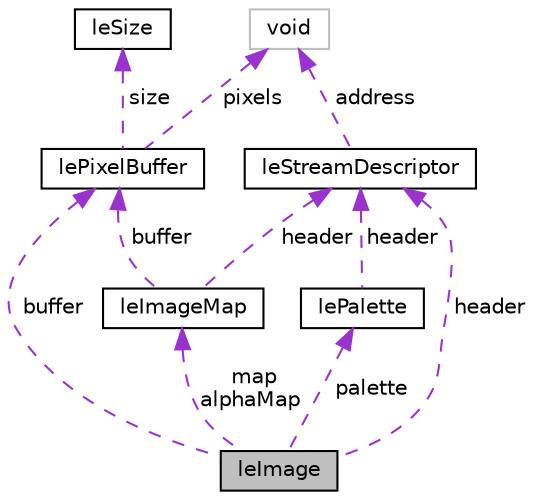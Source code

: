 digraph "leImage"
{
 // LATEX_PDF_SIZE
  edge [fontname="Helvetica",fontsize="10",labelfontname="Helvetica",labelfontsize="10"];
  node [fontname="Helvetica",fontsize="10",shape=record];
  Node1 [label="leImage",height=0.2,width=0.4,color="black", fillcolor="grey75", style="filled", fontcolor="black",tooltip=" "];
  Node2 -> Node1 [dir="back",color="darkorchid3",fontsize="10",style="dashed",label=" buffer" ,fontname="Helvetica"];
  Node2 [label="lePixelBuffer",height=0.2,width=0.4,color="black", fillcolor="white", style="filled",URL="$structle_pixel_buffer.html",tooltip=" "];
  Node3 -> Node2 [dir="back",color="darkorchid3",fontsize="10",style="dashed",label=" pixels" ,fontname="Helvetica"];
  Node3 [label="void",height=0.2,width=0.4,color="grey75", fillcolor="white", style="filled",tooltip=" "];
  Node4 -> Node2 [dir="back",color="darkorchid3",fontsize="10",style="dashed",label=" size" ,fontname="Helvetica"];
  Node4 [label="leSize",height=0.2,width=0.4,color="black", fillcolor="white", style="filled",URL="$structle_size.html",tooltip=" "];
  Node5 -> Node1 [dir="back",color="darkorchid3",fontsize="10",style="dashed",label=" palette" ,fontname="Helvetica"];
  Node5 [label="lePalette",height=0.2,width=0.4,color="black", fillcolor="white", style="filled",URL="$structle_palette.html",tooltip=" "];
  Node6 -> Node5 [dir="back",color="darkorchid3",fontsize="10",style="dashed",label=" header" ,fontname="Helvetica"];
  Node6 [label="leStreamDescriptor",height=0.2,width=0.4,color="black", fillcolor="white", style="filled",URL="$structle_stream_descriptor.html",tooltip=" "];
  Node3 -> Node6 [dir="back",color="darkorchid3",fontsize="10",style="dashed",label=" address" ,fontname="Helvetica"];
  Node6 -> Node1 [dir="back",color="darkorchid3",fontsize="10",style="dashed",label=" header" ,fontname="Helvetica"];
  Node7 -> Node1 [dir="back",color="darkorchid3",fontsize="10",style="dashed",label=" map\nalphaMap" ,fontname="Helvetica"];
  Node7 [label="leImageMap",height=0.2,width=0.4,color="black", fillcolor="white", style="filled",URL="$structle_image_map.html",tooltip=" "];
  Node2 -> Node7 [dir="back",color="darkorchid3",fontsize="10",style="dashed",label=" buffer" ,fontname="Helvetica"];
  Node6 -> Node7 [dir="back",color="darkorchid3",fontsize="10",style="dashed",label=" header" ,fontname="Helvetica"];
}
